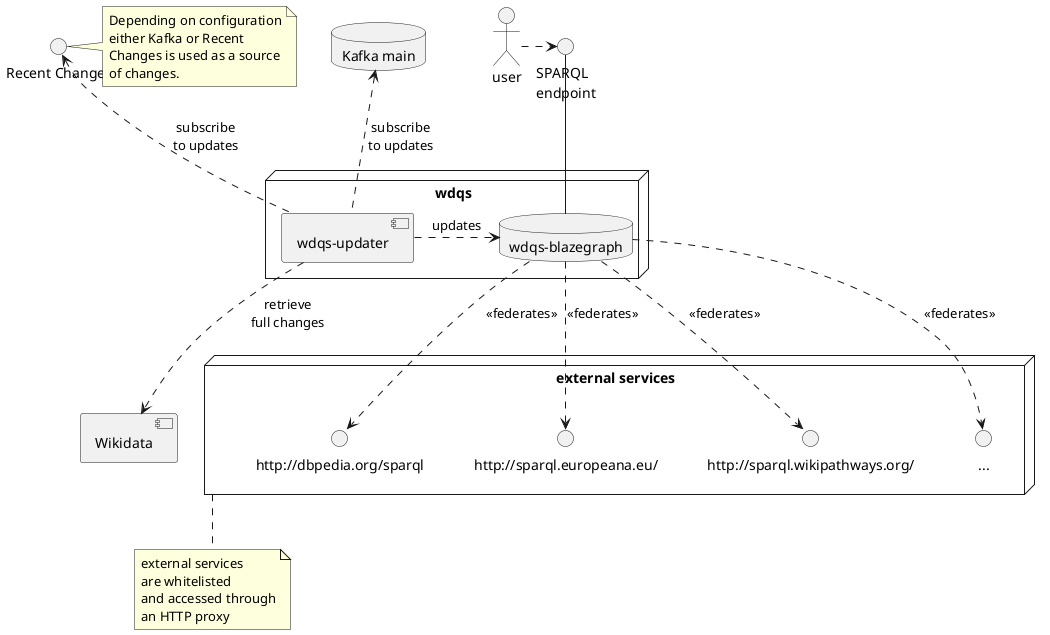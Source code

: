 @startuml

actor user

() "SPARQL\nendpoint" as sparql
node wdqs {
  database "wdqs-blazegraph" as blazegraph
  [wdqs-updater] as updater
}
database "Kafka main" as kafka
[Wikidata] as wikidata
() "Recent Changes" as rc

node "external services" as ext {
  () "http://dbpedia.org/sparql" as dbpedia
  () "http://sparql.europeana.eu/" as europeana
  () "http://sparql.wikipathways.org/" as wikipathways
  () "..." as others
}

note bottom of ext
  external services
  are whitelisted
  and accessed through
  an HTTP proxy
end note

user .> sparql

sparql -- blazegraph

updater .> blazegraph: updates

updater .down.> wikidata: retrieve\nfull changes
updater .up.> kafka: subscribe\nto updates
updater .up.> rc: subscribe\nto updates

note right of rc
  Depending on configuration
  either Kafka or Recent
  Changes is used as a source
  of changes.
end note


blazegraph ..> dbpedia: <<federates>>
blazegraph ..> europeana: <<federates>>
blazegraph ..> wikipathways: <<federates>>
blazegraph ..> others: <<federates>>

@enduml